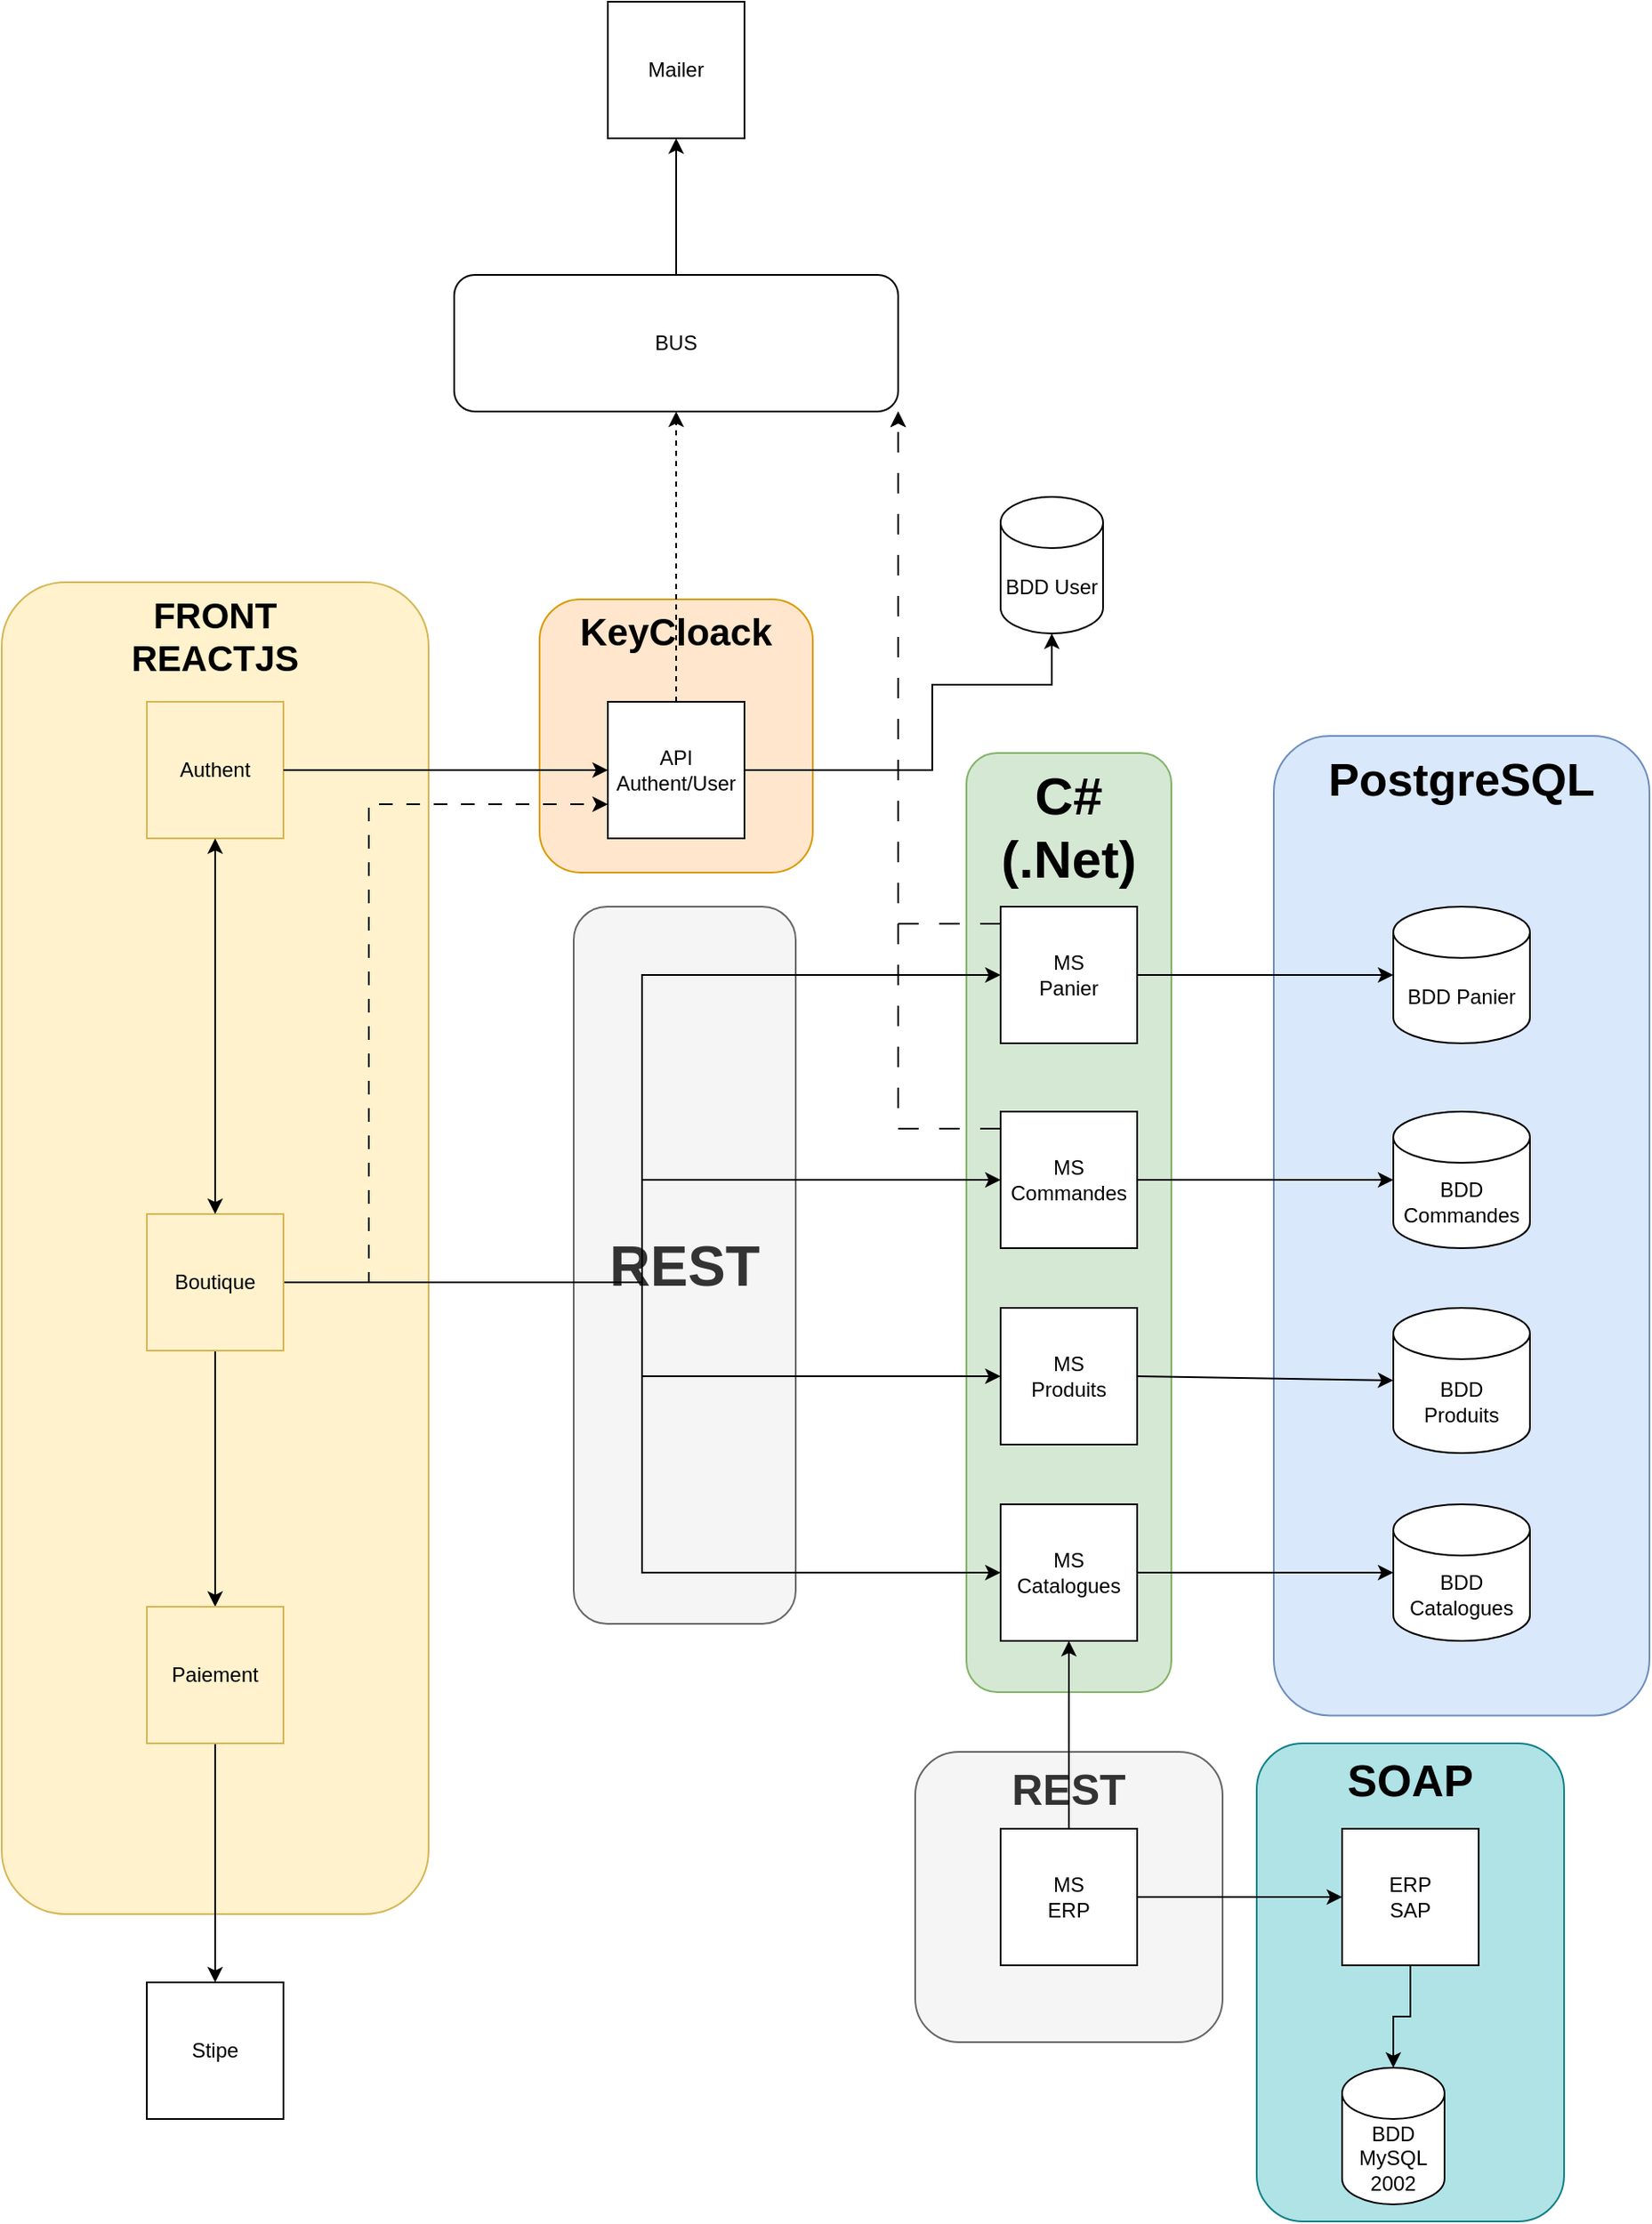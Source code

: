 <mxfile version="22.0.5" type="github">
  <diagram name="Page-1" id="Oe_0tBU1c9kDY5QCbZ42">
    <mxGraphModel dx="1235" dy="638" grid="1" gridSize="10" guides="1" tooltips="1" connect="1" arrows="1" fold="1" page="1" pageScale="1" pageWidth="2339" pageHeight="3300" math="0" shadow="0">
      <root>
        <mxCell id="0" />
        <mxCell id="1" parent="0" />
        <mxCell id="Fh1pSyh6M9uN1Ot8SOkC-70" value="&lt;b&gt;&lt;font style=&quot;font-size: 25px;&quot;&gt;REST&lt;/font&gt;&lt;/b&gt;" style="rounded=1;whiteSpace=wrap;html=1;verticalAlign=top;fillColor=#f5f5f5;fontColor=#333333;strokeColor=#666666;" vertex="1" parent="1">
          <mxGeometry x="930" y="2335" width="180" height="170" as="geometry" />
        </mxCell>
        <mxCell id="Fh1pSyh6M9uN1Ot8SOkC-69" value="&lt;b&gt;&lt;font style=&quot;font-size: 26px;&quot;&gt;SOAP&lt;/font&gt;&lt;/b&gt;" style="rounded=1;whiteSpace=wrap;html=1;verticalAlign=top;fillColor=#b0e3e6;strokeColor=#0e8088;" vertex="1" parent="1">
          <mxGeometry x="1130" y="2330" width="180" height="280" as="geometry" />
        </mxCell>
        <mxCell id="Fh1pSyh6M9uN1Ot8SOkC-66" value="&lt;b&gt;&lt;font style=&quot;font-size: 22px;&quot;&gt;KeyCloack&lt;/font&gt;&lt;/b&gt;" style="rounded=1;whiteSpace=wrap;html=1;verticalAlign=top;fillColor=#ffe6cc;strokeColor=#d79b00;" vertex="1" parent="1">
          <mxGeometry x="710" y="1660" width="160" height="160" as="geometry" />
        </mxCell>
        <mxCell id="Fh1pSyh6M9uN1Ot8SOkC-64" value="&lt;b&gt;&lt;font style=&quot;font-size: 33px;&quot;&gt;REST&lt;/font&gt;&lt;/b&gt;" style="rounded=1;whiteSpace=wrap;html=1;fillColor=#f5f5f5;fontColor=#333333;strokeColor=#666666;" vertex="1" parent="1">
          <mxGeometry x="730" y="1840" width="130" height="420" as="geometry" />
        </mxCell>
        <mxCell id="Fh1pSyh6M9uN1Ot8SOkC-55" value="&lt;b&gt;&lt;font style=&quot;font-size: 31px;&quot;&gt;C#&lt;br&gt;(.Net)&lt;br&gt;&lt;/font&gt;&lt;/b&gt;" style="rounded=1;whiteSpace=wrap;html=1;verticalAlign=top;fillColor=#d5e8d4;strokeColor=#82b366;" vertex="1" parent="1">
          <mxGeometry x="960" y="1750" width="120" height="550" as="geometry" />
        </mxCell>
        <mxCell id="Fh1pSyh6M9uN1Ot8SOkC-54" value="&lt;p style=&quot;line-height: 120%;&quot;&gt;&lt;b&gt;&lt;font style=&quot;font-size: 27px;&quot;&gt;PostgreSQL&lt;/font&gt;&lt;/b&gt;&lt;/p&gt;" style="rounded=1;whiteSpace=wrap;html=1;rotation=0;verticalAlign=top;textDirection=ltr;labelPosition=center;verticalLabelPosition=middle;align=center;fillColor=#dae8fc;strokeColor=#6c8ebf;" vertex="1" parent="1">
          <mxGeometry x="1140" y="1740" width="220" height="573.75" as="geometry" />
        </mxCell>
        <mxCell id="Fh1pSyh6M9uN1Ot8SOkC-30" value="&lt;b style=&quot;font-size: 21px;&quot;&gt;FRONT&lt;br&gt;REACTJS&lt;/b&gt;" style="rounded=1;whiteSpace=wrap;html=1;horizontal=1;verticalAlign=top;fillColor=#fff2cc;strokeColor=#d6b656;" vertex="1" parent="1">
          <mxGeometry x="395" y="1650" width="250" height="780" as="geometry" />
        </mxCell>
        <mxCell id="Fh1pSyh6M9uN1Ot8SOkC-2" value="Authent" style="whiteSpace=wrap;html=1;aspect=fixed;fillColor=#fff2cc;strokeColor=#d6b656;" vertex="1" parent="1">
          <mxGeometry x="480" y="1720" width="80" height="80" as="geometry" />
        </mxCell>
        <mxCell id="Fh1pSyh6M9uN1Ot8SOkC-29" style="edgeStyle=orthogonalEdgeStyle;rounded=0;orthogonalLoop=1;jettySize=auto;html=1;entryX=0;entryY=0.75;entryDx=0;entryDy=0;dashed=1;dashPattern=8 8;" edge="1" parent="1" source="Fh1pSyh6M9uN1Ot8SOkC-3" target="Fh1pSyh6M9uN1Ot8SOkC-6">
          <mxGeometry relative="1" as="geometry">
            <Array as="points">
              <mxPoint x="610" y="2060" />
              <mxPoint x="610" y="1780" />
            </Array>
          </mxGeometry>
        </mxCell>
        <mxCell id="Fh1pSyh6M9uN1Ot8SOkC-41" style="edgeStyle=orthogonalEdgeStyle;rounded=0;orthogonalLoop=1;jettySize=auto;html=1;entryX=0;entryY=0.5;entryDx=0;entryDy=0;" edge="1" parent="1" source="Fh1pSyh6M9uN1Ot8SOkC-3" target="Fh1pSyh6M9uN1Ot8SOkC-19">
          <mxGeometry relative="1" as="geometry" />
        </mxCell>
        <mxCell id="Fh1pSyh6M9uN1Ot8SOkC-42" style="edgeStyle=orthogonalEdgeStyle;rounded=0;orthogonalLoop=1;jettySize=auto;html=1;entryX=0;entryY=0.5;entryDx=0;entryDy=0;" edge="1" parent="1" source="Fh1pSyh6M9uN1Ot8SOkC-3" target="Fh1pSyh6M9uN1Ot8SOkC-12">
          <mxGeometry relative="1" as="geometry" />
        </mxCell>
        <mxCell id="Fh1pSyh6M9uN1Ot8SOkC-43" style="edgeStyle=orthogonalEdgeStyle;rounded=0;orthogonalLoop=1;jettySize=auto;html=1;entryX=0;entryY=0.5;entryDx=0;entryDy=0;" edge="1" parent="1" source="Fh1pSyh6M9uN1Ot8SOkC-3" target="Fh1pSyh6M9uN1Ot8SOkC-11">
          <mxGeometry relative="1" as="geometry" />
        </mxCell>
        <mxCell id="Fh1pSyh6M9uN1Ot8SOkC-44" style="edgeStyle=orthogonalEdgeStyle;rounded=0;orthogonalLoop=1;jettySize=auto;html=1;entryX=0;entryY=0.5;entryDx=0;entryDy=0;" edge="1" parent="1" source="Fh1pSyh6M9uN1Ot8SOkC-3" target="Fh1pSyh6M9uN1Ot8SOkC-22">
          <mxGeometry relative="1" as="geometry" />
        </mxCell>
        <mxCell id="Fh1pSyh6M9uN1Ot8SOkC-61" style="edgeStyle=orthogonalEdgeStyle;rounded=0;orthogonalLoop=1;jettySize=auto;html=1;entryX=0.5;entryY=0;entryDx=0;entryDy=0;" edge="1" parent="1" source="Fh1pSyh6M9uN1Ot8SOkC-3" target="Fh1pSyh6M9uN1Ot8SOkC-59">
          <mxGeometry relative="1" as="geometry" />
        </mxCell>
        <mxCell id="Fh1pSyh6M9uN1Ot8SOkC-3" value="Boutique" style="whiteSpace=wrap;html=1;aspect=fixed;fillColor=#fff2cc;strokeColor=#d6b656;" vertex="1" parent="1">
          <mxGeometry x="480" y="2020" width="80" height="80" as="geometry" />
        </mxCell>
        <mxCell id="Fh1pSyh6M9uN1Ot8SOkC-5" value="" style="endArrow=classic;startArrow=classic;html=1;rounded=0;exitX=0.5;exitY=0;exitDx=0;exitDy=0;entryX=0.5;entryY=1;entryDx=0;entryDy=0;" edge="1" parent="1" source="Fh1pSyh6M9uN1Ot8SOkC-3" target="Fh1pSyh6M9uN1Ot8SOkC-2">
          <mxGeometry width="50" height="50" relative="1" as="geometry">
            <mxPoint x="780" y="1880" as="sourcePoint" />
            <mxPoint x="830" y="1830" as="targetPoint" />
          </mxGeometry>
        </mxCell>
        <mxCell id="Fh1pSyh6M9uN1Ot8SOkC-9" style="edgeStyle=orthogonalEdgeStyle;rounded=0;orthogonalLoop=1;jettySize=auto;html=1;" edge="1" parent="1" source="Fh1pSyh6M9uN1Ot8SOkC-6" target="Fh1pSyh6M9uN1Ot8SOkC-8">
          <mxGeometry relative="1" as="geometry">
            <Array as="points">
              <mxPoint x="940" y="1760" />
              <mxPoint x="940" y="1710" />
            </Array>
          </mxGeometry>
        </mxCell>
        <mxCell id="Fh1pSyh6M9uN1Ot8SOkC-53" style="edgeStyle=orthogonalEdgeStyle;rounded=0;orthogonalLoop=1;jettySize=auto;html=1;entryX=0.5;entryY=1;entryDx=0;entryDy=0;dashed=1;" edge="1" parent="1" source="Fh1pSyh6M9uN1Ot8SOkC-6" target="Fh1pSyh6M9uN1Ot8SOkC-46">
          <mxGeometry relative="1" as="geometry" />
        </mxCell>
        <mxCell id="Fh1pSyh6M9uN1Ot8SOkC-6" value="API Authent/User&lt;br&gt;" style="whiteSpace=wrap;html=1;aspect=fixed;" vertex="1" parent="1">
          <mxGeometry x="750" y="1720" width="80" height="80" as="geometry" />
        </mxCell>
        <mxCell id="Fh1pSyh6M9uN1Ot8SOkC-7" value="" style="endArrow=classic;html=1;rounded=0;exitX=1;exitY=0.5;exitDx=0;exitDy=0;entryX=0;entryY=0.5;entryDx=0;entryDy=0;" edge="1" parent="1" source="Fh1pSyh6M9uN1Ot8SOkC-2" target="Fh1pSyh6M9uN1Ot8SOkC-6">
          <mxGeometry width="50" height="50" relative="1" as="geometry">
            <mxPoint x="780" y="1880" as="sourcePoint" />
            <mxPoint x="830" y="1830" as="targetPoint" />
          </mxGeometry>
        </mxCell>
        <mxCell id="Fh1pSyh6M9uN1Ot8SOkC-8" value="BDD User&lt;br&gt;" style="shape=cylinder3;whiteSpace=wrap;html=1;boundedLbl=1;backgroundOutline=1;size=15;" vertex="1" parent="1">
          <mxGeometry x="980" y="1600" width="60" height="80" as="geometry" />
        </mxCell>
        <mxCell id="Fh1pSyh6M9uN1Ot8SOkC-11" value="MS&lt;br&gt;Produits" style="whiteSpace=wrap;html=1;aspect=fixed;" vertex="1" parent="1">
          <mxGeometry x="980" y="2075" width="80" height="80" as="geometry" />
        </mxCell>
        <mxCell id="Fh1pSyh6M9uN1Ot8SOkC-72" style="edgeStyle=orthogonalEdgeStyle;rounded=0;orthogonalLoop=1;jettySize=auto;html=1;entryX=1;entryY=1;entryDx=0;entryDy=0;dashed=1;dashPattern=12 12;" edge="1" parent="1" source="Fh1pSyh6M9uN1Ot8SOkC-12" target="Fh1pSyh6M9uN1Ot8SOkC-46">
          <mxGeometry relative="1" as="geometry">
            <Array as="points">
              <mxPoint x="920" y="1970" />
            </Array>
          </mxGeometry>
        </mxCell>
        <mxCell id="Fh1pSyh6M9uN1Ot8SOkC-12" value="MS&lt;br&gt;Commandes" style="whiteSpace=wrap;html=1;aspect=fixed;" vertex="1" parent="1">
          <mxGeometry x="980" y="1960" width="80" height="80" as="geometry" />
        </mxCell>
        <mxCell id="Fh1pSyh6M9uN1Ot8SOkC-13" value="BDD Commandes" style="shape=cylinder3;whiteSpace=wrap;html=1;boundedLbl=1;backgroundOutline=1;size=15;" vertex="1" parent="1">
          <mxGeometry x="1210" y="1960" width="80" height="80" as="geometry" />
        </mxCell>
        <mxCell id="Fh1pSyh6M9uN1Ot8SOkC-15" value="BDD&lt;br&gt;Produits" style="shape=cylinder3;whiteSpace=wrap;html=1;boundedLbl=1;backgroundOutline=1;size=15;" vertex="1" parent="1">
          <mxGeometry x="1210" y="2075" width="80" height="85" as="geometry" />
        </mxCell>
        <mxCell id="Fh1pSyh6M9uN1Ot8SOkC-16" value="" style="endArrow=classic;html=1;rounded=0;entryX=0;entryY=0.5;entryDx=0;entryDy=0;entryPerimeter=0;" edge="1" parent="1" target="Fh1pSyh6M9uN1Ot8SOkC-13">
          <mxGeometry width="50" height="50" relative="1" as="geometry">
            <mxPoint x="1060" y="2000" as="sourcePoint" />
            <mxPoint x="1110" y="1950" as="targetPoint" />
          </mxGeometry>
        </mxCell>
        <mxCell id="Fh1pSyh6M9uN1Ot8SOkC-17" value="" style="endArrow=classic;html=1;rounded=0;exitX=1;exitY=0.5;exitDx=0;exitDy=0;entryX=0;entryY=0.5;entryDx=0;entryDy=0;entryPerimeter=0;" edge="1" parent="1" source="Fh1pSyh6M9uN1Ot8SOkC-11" target="Fh1pSyh6M9uN1Ot8SOkC-15">
          <mxGeometry width="50" height="50" relative="1" as="geometry">
            <mxPoint x="1090" y="2120" as="sourcePoint" />
            <mxPoint x="1180" y="2115" as="targetPoint" />
          </mxGeometry>
        </mxCell>
        <mxCell id="Fh1pSyh6M9uN1Ot8SOkC-71" style="edgeStyle=orthogonalEdgeStyle;rounded=0;orthogonalLoop=1;jettySize=auto;html=1;entryX=1;entryY=1;entryDx=0;entryDy=0;dashed=1;dashPattern=12 12;" edge="1" parent="1" source="Fh1pSyh6M9uN1Ot8SOkC-19" target="Fh1pSyh6M9uN1Ot8SOkC-46">
          <mxGeometry relative="1" as="geometry">
            <Array as="points">
              <mxPoint x="920" y="1850" />
            </Array>
          </mxGeometry>
        </mxCell>
        <mxCell id="Fh1pSyh6M9uN1Ot8SOkC-19" value="MS&lt;br&gt;Panier" style="whiteSpace=wrap;html=1;aspect=fixed;" vertex="1" parent="1">
          <mxGeometry x="980" y="1840" width="80" height="80" as="geometry" />
        </mxCell>
        <mxCell id="Fh1pSyh6M9uN1Ot8SOkC-20" value="BDD Panier" style="shape=cylinder3;whiteSpace=wrap;html=1;boundedLbl=1;backgroundOutline=1;size=15;" vertex="1" parent="1">
          <mxGeometry x="1210" y="1840" width="80" height="80" as="geometry" />
        </mxCell>
        <mxCell id="Fh1pSyh6M9uN1Ot8SOkC-21" value="" style="endArrow=classic;html=1;rounded=0;entryX=0;entryY=0.5;entryDx=0;entryDy=0;entryPerimeter=0;" edge="1" parent="1" target="Fh1pSyh6M9uN1Ot8SOkC-20">
          <mxGeometry width="50" height="50" relative="1" as="geometry">
            <mxPoint x="1060" y="1880" as="sourcePoint" />
            <mxPoint x="1110" y="1830" as="targetPoint" />
          </mxGeometry>
        </mxCell>
        <mxCell id="Fh1pSyh6M9uN1Ot8SOkC-22" value="MS&lt;br&gt;Catalogues" style="whiteSpace=wrap;html=1;aspect=fixed;" vertex="1" parent="1">
          <mxGeometry x="980" y="2190" width="80" height="80" as="geometry" />
        </mxCell>
        <mxCell id="Fh1pSyh6M9uN1Ot8SOkC-23" value="BDD&lt;br&gt;Catalogues" style="shape=cylinder3;whiteSpace=wrap;html=1;boundedLbl=1;backgroundOutline=1;size=15;" vertex="1" parent="1">
          <mxGeometry x="1210" y="2190" width="80" height="80" as="geometry" />
        </mxCell>
        <mxCell id="Fh1pSyh6M9uN1Ot8SOkC-24" value="" style="endArrow=classic;html=1;rounded=0;entryX=0;entryY=0.5;entryDx=0;entryDy=0;entryPerimeter=0;" edge="1" parent="1" target="Fh1pSyh6M9uN1Ot8SOkC-23">
          <mxGeometry width="50" height="50" relative="1" as="geometry">
            <mxPoint x="1060" y="2230" as="sourcePoint" />
            <mxPoint x="1110" y="2180" as="targetPoint" />
          </mxGeometry>
        </mxCell>
        <mxCell id="Fh1pSyh6M9uN1Ot8SOkC-35" style="edgeStyle=orthogonalEdgeStyle;rounded=0;orthogonalLoop=1;jettySize=auto;html=1;" edge="1" parent="1" source="Fh1pSyh6M9uN1Ot8SOkC-33" target="Fh1pSyh6M9uN1Ot8SOkC-34">
          <mxGeometry relative="1" as="geometry" />
        </mxCell>
        <mxCell id="Fh1pSyh6M9uN1Ot8SOkC-33" value="ERP&lt;br&gt;SAP" style="whiteSpace=wrap;html=1;aspect=fixed;" vertex="1" parent="1">
          <mxGeometry x="1180" y="2380" width="80" height="80" as="geometry" />
        </mxCell>
        <mxCell id="Fh1pSyh6M9uN1Ot8SOkC-34" value="BDD MySQL 2002" style="shape=cylinder3;whiteSpace=wrap;html=1;boundedLbl=1;backgroundOutline=1;size=15;" vertex="1" parent="1">
          <mxGeometry x="1180" y="2520" width="60" height="80" as="geometry" />
        </mxCell>
        <mxCell id="Fh1pSyh6M9uN1Ot8SOkC-39" style="edgeStyle=orthogonalEdgeStyle;rounded=0;orthogonalLoop=1;jettySize=auto;html=1;entryX=0;entryY=0.5;entryDx=0;entryDy=0;" edge="1" parent="1" source="Fh1pSyh6M9uN1Ot8SOkC-37" target="Fh1pSyh6M9uN1Ot8SOkC-33">
          <mxGeometry relative="1" as="geometry" />
        </mxCell>
        <mxCell id="Fh1pSyh6M9uN1Ot8SOkC-67" style="edgeStyle=orthogonalEdgeStyle;rounded=0;orthogonalLoop=1;jettySize=auto;html=1;entryX=0.5;entryY=1;entryDx=0;entryDy=0;" edge="1" parent="1" source="Fh1pSyh6M9uN1Ot8SOkC-37" target="Fh1pSyh6M9uN1Ot8SOkC-22">
          <mxGeometry relative="1" as="geometry" />
        </mxCell>
        <mxCell id="Fh1pSyh6M9uN1Ot8SOkC-37" value="MS&lt;br&gt;ERP" style="whiteSpace=wrap;html=1;aspect=fixed;" vertex="1" parent="1">
          <mxGeometry x="980" y="2380" width="80" height="80" as="geometry" />
        </mxCell>
        <mxCell id="Fh1pSyh6M9uN1Ot8SOkC-45" value="Mailer" style="whiteSpace=wrap;html=1;aspect=fixed;" vertex="1" parent="1">
          <mxGeometry x="750" y="1310" width="80" height="80" as="geometry" />
        </mxCell>
        <mxCell id="Fh1pSyh6M9uN1Ot8SOkC-50" style="edgeStyle=orthogonalEdgeStyle;rounded=0;orthogonalLoop=1;jettySize=auto;html=1;entryX=0.5;entryY=1;entryDx=0;entryDy=0;" edge="1" parent="1" source="Fh1pSyh6M9uN1Ot8SOkC-46" target="Fh1pSyh6M9uN1Ot8SOkC-45">
          <mxGeometry relative="1" as="geometry" />
        </mxCell>
        <mxCell id="Fh1pSyh6M9uN1Ot8SOkC-46" value="BUS" style="rounded=1;whiteSpace=wrap;html=1;" vertex="1" parent="1">
          <mxGeometry x="660" y="1470" width="260" height="80" as="geometry" />
        </mxCell>
        <mxCell id="Fh1pSyh6M9uN1Ot8SOkC-63" style="edgeStyle=orthogonalEdgeStyle;rounded=0;orthogonalLoop=1;jettySize=auto;html=1;entryX=0.5;entryY=0;entryDx=0;entryDy=0;" edge="1" parent="1" source="Fh1pSyh6M9uN1Ot8SOkC-59" target="Fh1pSyh6M9uN1Ot8SOkC-62">
          <mxGeometry relative="1" as="geometry" />
        </mxCell>
        <mxCell id="Fh1pSyh6M9uN1Ot8SOkC-59" value="Paiement" style="whiteSpace=wrap;html=1;aspect=fixed;fillColor=#fff2cc;strokeColor=#d6b656;" vertex="1" parent="1">
          <mxGeometry x="480" y="2250" width="80" height="80" as="geometry" />
        </mxCell>
        <mxCell id="Fh1pSyh6M9uN1Ot8SOkC-62" value="Stipe" style="whiteSpace=wrap;html=1;aspect=fixed;" vertex="1" parent="1">
          <mxGeometry x="480" y="2470" width="80" height="80" as="geometry" />
        </mxCell>
      </root>
    </mxGraphModel>
  </diagram>
</mxfile>
